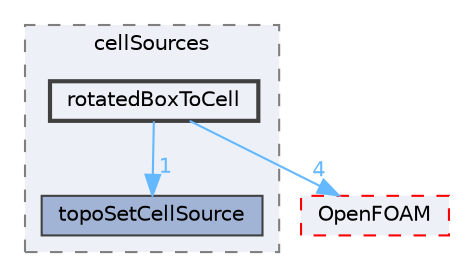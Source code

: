 digraph "src/meshTools/topoSet/cellSources/rotatedBoxToCell"
{
 // LATEX_PDF_SIZE
  bgcolor="transparent";
  edge [fontname=Helvetica,fontsize=10,labelfontname=Helvetica,labelfontsize=10];
  node [fontname=Helvetica,fontsize=10,shape=box,height=0.2,width=0.4];
  compound=true
  subgraph clusterdir_7191e266c7adc3c79494645c7d896727 {
    graph [ bgcolor="#edf0f7", pencolor="grey50", label="cellSources", fontname=Helvetica,fontsize=10 style="filled,dashed", URL="dir_7191e266c7adc3c79494645c7d896727.html",tooltip=""]
  dir_4ae62864b70182b5576499dcedbe0929 [label="topoSetCellSource", fillcolor="#a2b4d6", color="grey25", style="filled", URL="dir_4ae62864b70182b5576499dcedbe0929.html",tooltip=""];
  dir_17b06b0aa16cf510f4446100f347c4e7 [label="rotatedBoxToCell", fillcolor="#edf0f7", color="grey25", style="filled,bold", URL="dir_17b06b0aa16cf510f4446100f347c4e7.html",tooltip=""];
  }
  dir_c5473ff19b20e6ec4dfe5c310b3778a8 [label="OpenFOAM", fillcolor="#edf0f7", color="red", style="filled,dashed", URL="dir_c5473ff19b20e6ec4dfe5c310b3778a8.html",tooltip=""];
  dir_17b06b0aa16cf510f4446100f347c4e7->dir_4ae62864b70182b5576499dcedbe0929 [headlabel="1", labeldistance=1.5 headhref="dir_003369_004075.html" href="dir_003369_004075.html" color="steelblue1" fontcolor="steelblue1"];
  dir_17b06b0aa16cf510f4446100f347c4e7->dir_c5473ff19b20e6ec4dfe5c310b3778a8 [headlabel="4", labeldistance=1.5 headhref="dir_003369_002695.html" href="dir_003369_002695.html" color="steelblue1" fontcolor="steelblue1"];
}
